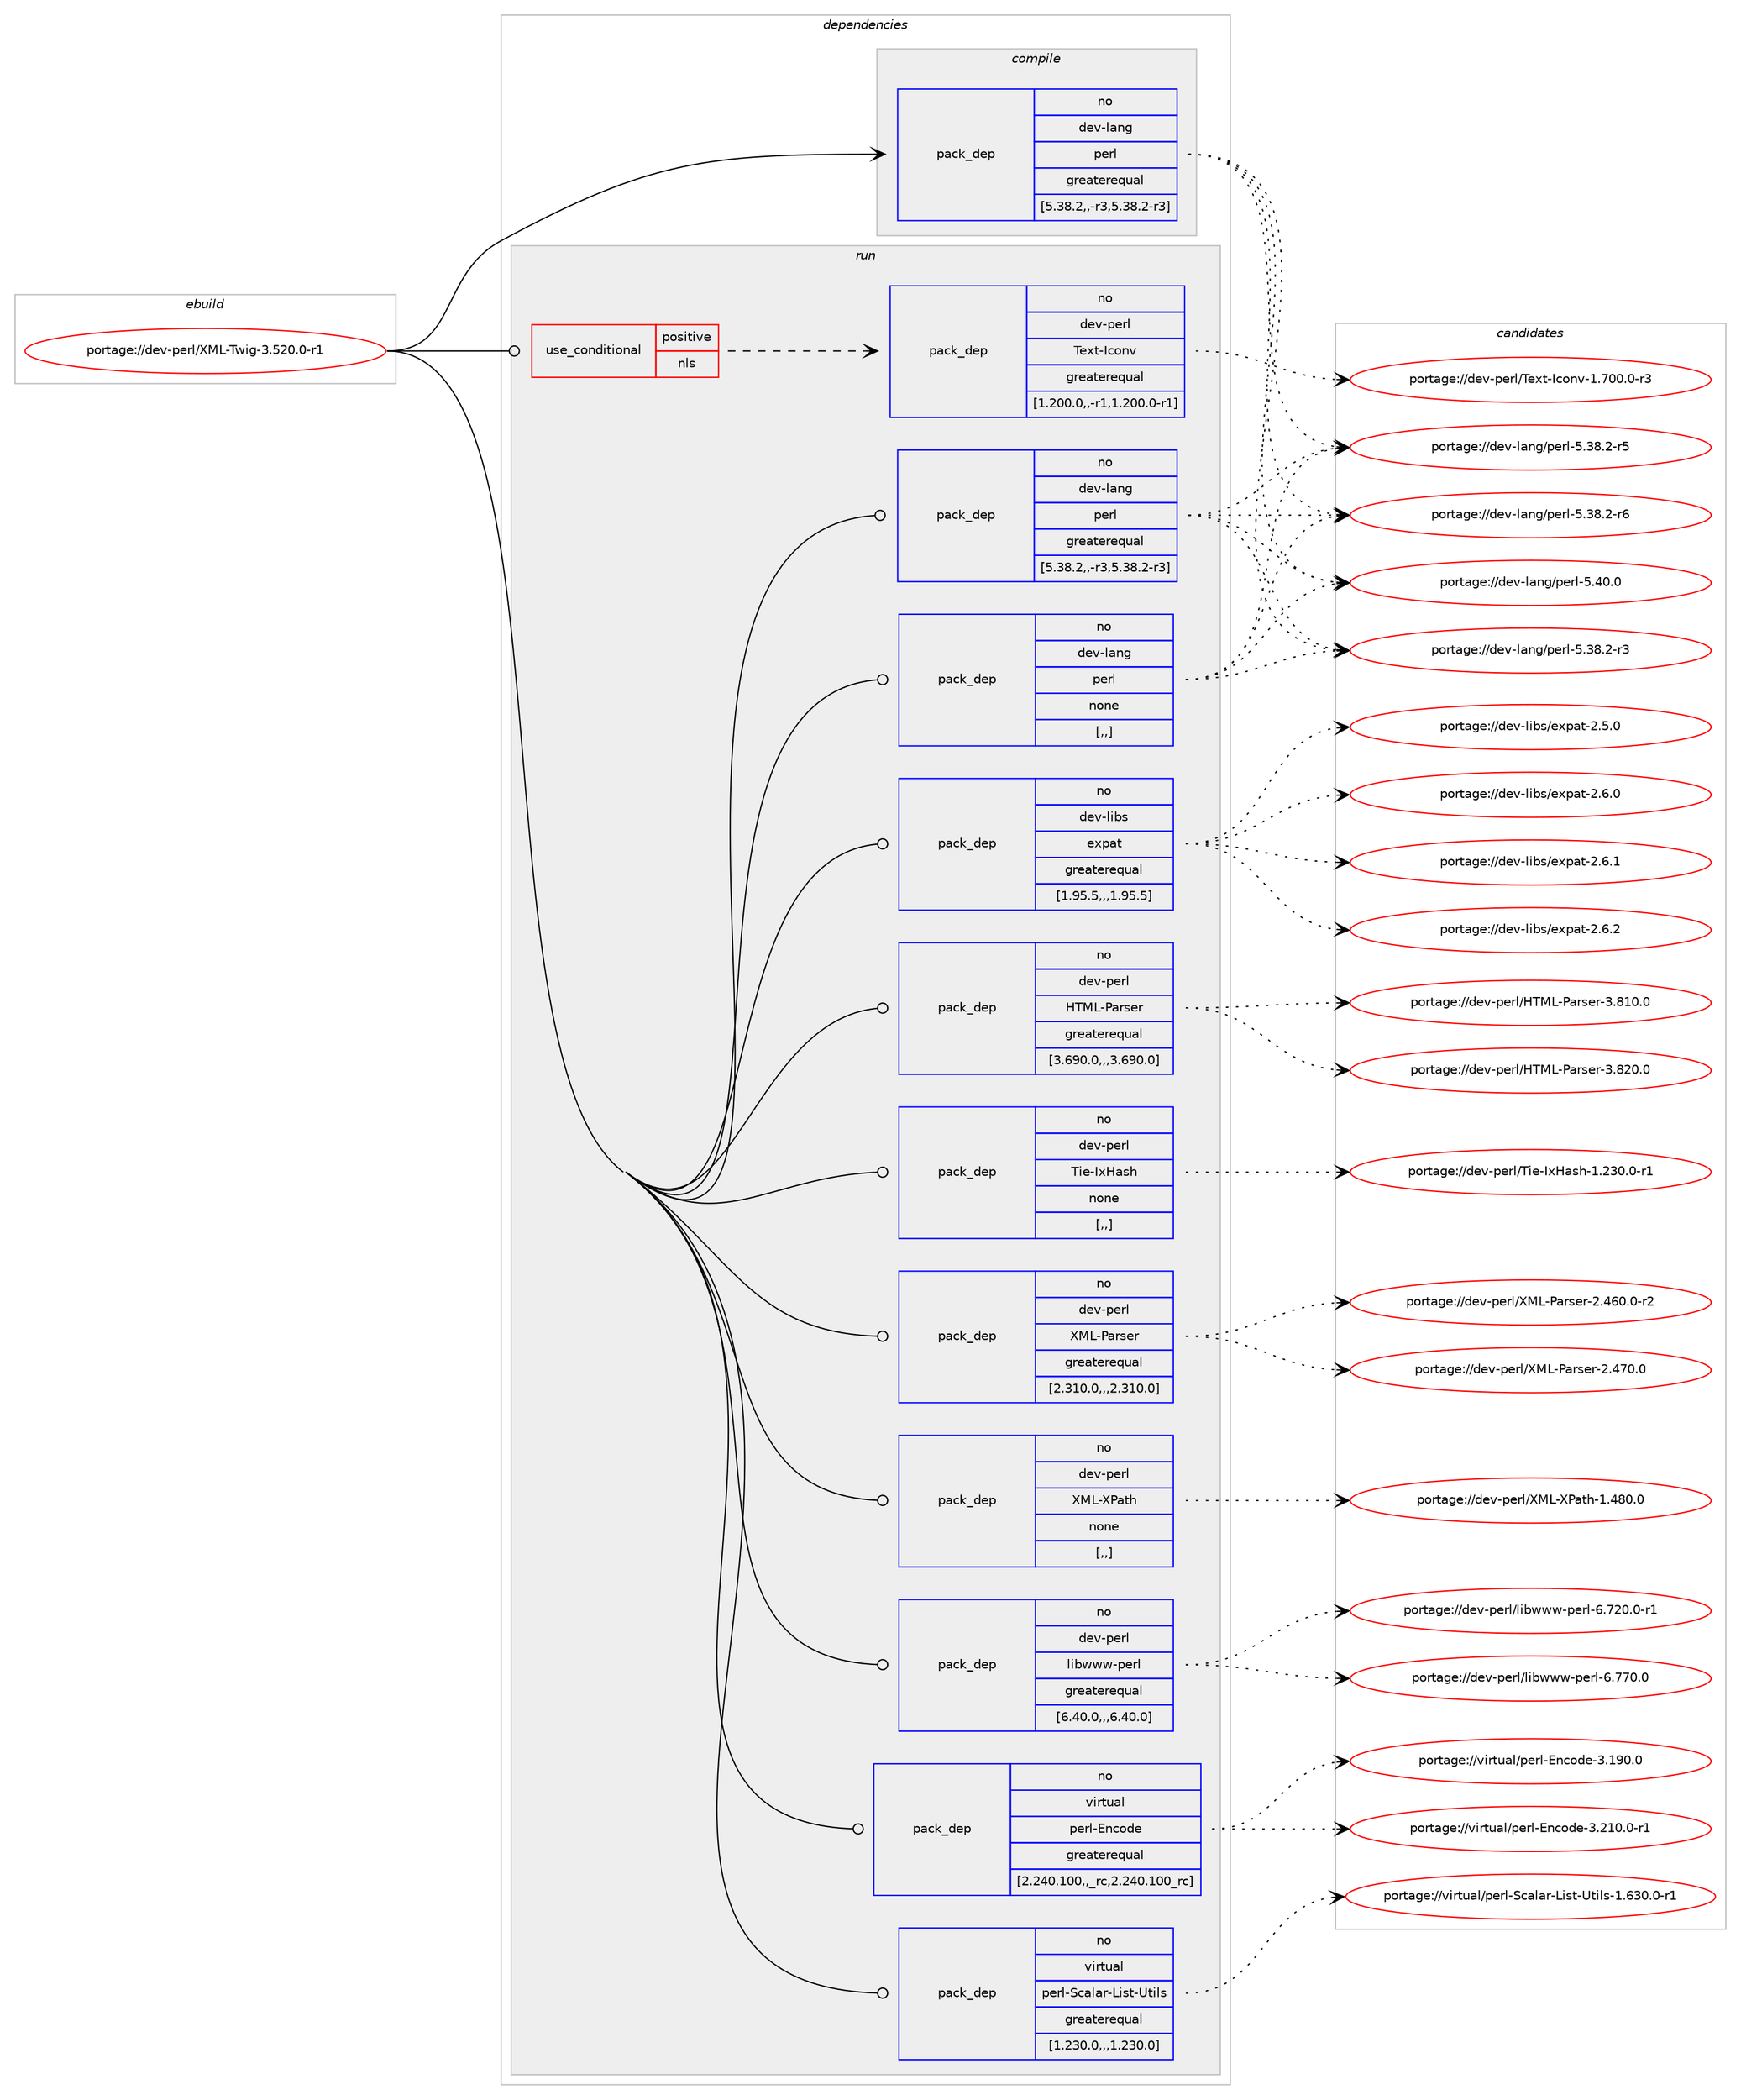 digraph prolog {

# *************
# Graph options
# *************

newrank=true;
concentrate=true;
compound=true;
graph [rankdir=LR,fontname=Helvetica,fontsize=10,ranksep=1.5];#, ranksep=2.5, nodesep=0.2];
edge  [arrowhead=vee];
node  [fontname=Helvetica,fontsize=10];

# **********
# The ebuild
# **********

subgraph cluster_leftcol {
color=gray;
rank=same;
label=<<i>ebuild</i>>;
id [label="portage://dev-perl/XML-Twig-3.520.0-r1", color=red, width=4, href="../dev-perl/XML-Twig-3.520.0-r1.svg"];
}

# ****************
# The dependencies
# ****************

subgraph cluster_midcol {
color=gray;
label=<<i>dependencies</i>>;
subgraph cluster_compile {
fillcolor="#eeeeee";
style=filled;
label=<<i>compile</i>>;
subgraph pack105357 {
dependency135735 [label=<<TABLE BORDER="0" CELLBORDER="1" CELLSPACING="0" CELLPADDING="4" WIDTH="220"><TR><TD ROWSPAN="6" CELLPADDING="30">pack_dep</TD></TR><TR><TD WIDTH="110">no</TD></TR><TR><TD>dev-lang</TD></TR><TR><TD>perl</TD></TR><TR><TD>greaterequal</TD></TR><TR><TD>[5.38.2,,-r3,5.38.2-r3]</TD></TR></TABLE>>, shape=none, color=blue];
}
id:e -> dependency135735:w [weight=20,style="solid",arrowhead="vee"];
}
subgraph cluster_compileandrun {
fillcolor="#eeeeee";
style=filled;
label=<<i>compile and run</i>>;
}
subgraph cluster_run {
fillcolor="#eeeeee";
style=filled;
label=<<i>run</i>>;
subgraph cond29183 {
dependency135736 [label=<<TABLE BORDER="0" CELLBORDER="1" CELLSPACING="0" CELLPADDING="4"><TR><TD ROWSPAN="3" CELLPADDING="10">use_conditional</TD></TR><TR><TD>positive</TD></TR><TR><TD>nls</TD></TR></TABLE>>, shape=none, color=red];
subgraph pack105358 {
dependency135737 [label=<<TABLE BORDER="0" CELLBORDER="1" CELLSPACING="0" CELLPADDING="4" WIDTH="220"><TR><TD ROWSPAN="6" CELLPADDING="30">pack_dep</TD></TR><TR><TD WIDTH="110">no</TD></TR><TR><TD>dev-perl</TD></TR><TR><TD>Text-Iconv</TD></TR><TR><TD>greaterequal</TD></TR><TR><TD>[1.200.0,,-r1,1.200.0-r1]</TD></TR></TABLE>>, shape=none, color=blue];
}
dependency135736:e -> dependency135737:w [weight=20,style="dashed",arrowhead="vee"];
}
id:e -> dependency135736:w [weight=20,style="solid",arrowhead="odot"];
subgraph pack105359 {
dependency135738 [label=<<TABLE BORDER="0" CELLBORDER="1" CELLSPACING="0" CELLPADDING="4" WIDTH="220"><TR><TD ROWSPAN="6" CELLPADDING="30">pack_dep</TD></TR><TR><TD WIDTH="110">no</TD></TR><TR><TD>dev-lang</TD></TR><TR><TD>perl</TD></TR><TR><TD>greaterequal</TD></TR><TR><TD>[5.38.2,,-r3,5.38.2-r3]</TD></TR></TABLE>>, shape=none, color=blue];
}
id:e -> dependency135738:w [weight=20,style="solid",arrowhead="odot"];
subgraph pack105360 {
dependency135739 [label=<<TABLE BORDER="0" CELLBORDER="1" CELLSPACING="0" CELLPADDING="4" WIDTH="220"><TR><TD ROWSPAN="6" CELLPADDING="30">pack_dep</TD></TR><TR><TD WIDTH="110">no</TD></TR><TR><TD>dev-lang</TD></TR><TR><TD>perl</TD></TR><TR><TD>none</TD></TR><TR><TD>[,,]</TD></TR></TABLE>>, shape=none, color=blue];
}
id:e -> dependency135739:w [weight=20,style="solid",arrowhead="odot"];
subgraph pack105361 {
dependency135740 [label=<<TABLE BORDER="0" CELLBORDER="1" CELLSPACING="0" CELLPADDING="4" WIDTH="220"><TR><TD ROWSPAN="6" CELLPADDING="30">pack_dep</TD></TR><TR><TD WIDTH="110">no</TD></TR><TR><TD>dev-libs</TD></TR><TR><TD>expat</TD></TR><TR><TD>greaterequal</TD></TR><TR><TD>[1.95.5,,,1.95.5]</TD></TR></TABLE>>, shape=none, color=blue];
}
id:e -> dependency135740:w [weight=20,style="solid",arrowhead="odot"];
subgraph pack105362 {
dependency135741 [label=<<TABLE BORDER="0" CELLBORDER="1" CELLSPACING="0" CELLPADDING="4" WIDTH="220"><TR><TD ROWSPAN="6" CELLPADDING="30">pack_dep</TD></TR><TR><TD WIDTH="110">no</TD></TR><TR><TD>dev-perl</TD></TR><TR><TD>HTML-Parser</TD></TR><TR><TD>greaterequal</TD></TR><TR><TD>[3.690.0,,,3.690.0]</TD></TR></TABLE>>, shape=none, color=blue];
}
id:e -> dependency135741:w [weight=20,style="solid",arrowhead="odot"];
subgraph pack105363 {
dependency135742 [label=<<TABLE BORDER="0" CELLBORDER="1" CELLSPACING="0" CELLPADDING="4" WIDTH="220"><TR><TD ROWSPAN="6" CELLPADDING="30">pack_dep</TD></TR><TR><TD WIDTH="110">no</TD></TR><TR><TD>dev-perl</TD></TR><TR><TD>Tie-IxHash</TD></TR><TR><TD>none</TD></TR><TR><TD>[,,]</TD></TR></TABLE>>, shape=none, color=blue];
}
id:e -> dependency135742:w [weight=20,style="solid",arrowhead="odot"];
subgraph pack105364 {
dependency135743 [label=<<TABLE BORDER="0" CELLBORDER="1" CELLSPACING="0" CELLPADDING="4" WIDTH="220"><TR><TD ROWSPAN="6" CELLPADDING="30">pack_dep</TD></TR><TR><TD WIDTH="110">no</TD></TR><TR><TD>dev-perl</TD></TR><TR><TD>XML-Parser</TD></TR><TR><TD>greaterequal</TD></TR><TR><TD>[2.310.0,,,2.310.0]</TD></TR></TABLE>>, shape=none, color=blue];
}
id:e -> dependency135743:w [weight=20,style="solid",arrowhead="odot"];
subgraph pack105365 {
dependency135744 [label=<<TABLE BORDER="0" CELLBORDER="1" CELLSPACING="0" CELLPADDING="4" WIDTH="220"><TR><TD ROWSPAN="6" CELLPADDING="30">pack_dep</TD></TR><TR><TD WIDTH="110">no</TD></TR><TR><TD>dev-perl</TD></TR><TR><TD>XML-XPath</TD></TR><TR><TD>none</TD></TR><TR><TD>[,,]</TD></TR></TABLE>>, shape=none, color=blue];
}
id:e -> dependency135744:w [weight=20,style="solid",arrowhead="odot"];
subgraph pack105366 {
dependency135745 [label=<<TABLE BORDER="0" CELLBORDER="1" CELLSPACING="0" CELLPADDING="4" WIDTH="220"><TR><TD ROWSPAN="6" CELLPADDING="30">pack_dep</TD></TR><TR><TD WIDTH="110">no</TD></TR><TR><TD>dev-perl</TD></TR><TR><TD>libwww-perl</TD></TR><TR><TD>greaterequal</TD></TR><TR><TD>[6.40.0,,,6.40.0]</TD></TR></TABLE>>, shape=none, color=blue];
}
id:e -> dependency135745:w [weight=20,style="solid",arrowhead="odot"];
subgraph pack105367 {
dependency135746 [label=<<TABLE BORDER="0" CELLBORDER="1" CELLSPACING="0" CELLPADDING="4" WIDTH="220"><TR><TD ROWSPAN="6" CELLPADDING="30">pack_dep</TD></TR><TR><TD WIDTH="110">no</TD></TR><TR><TD>virtual</TD></TR><TR><TD>perl-Encode</TD></TR><TR><TD>greaterequal</TD></TR><TR><TD>[2.240.100,,_rc,2.240.100_rc]</TD></TR></TABLE>>, shape=none, color=blue];
}
id:e -> dependency135746:w [weight=20,style="solid",arrowhead="odot"];
subgraph pack105368 {
dependency135747 [label=<<TABLE BORDER="0" CELLBORDER="1" CELLSPACING="0" CELLPADDING="4" WIDTH="220"><TR><TD ROWSPAN="6" CELLPADDING="30">pack_dep</TD></TR><TR><TD WIDTH="110">no</TD></TR><TR><TD>virtual</TD></TR><TR><TD>perl-Scalar-List-Utils</TD></TR><TR><TD>greaterequal</TD></TR><TR><TD>[1.230.0,,,1.230.0]</TD></TR></TABLE>>, shape=none, color=blue];
}
id:e -> dependency135747:w [weight=20,style="solid",arrowhead="odot"];
}
}

# **************
# The candidates
# **************

subgraph cluster_choices {
rank=same;
color=gray;
label=<<i>candidates</i>>;

subgraph choice105357 {
color=black;
nodesep=1;
choice100101118451089711010347112101114108455346515646504511451 [label="portage://dev-lang/perl-5.38.2-r3", color=red, width=4,href="../dev-lang/perl-5.38.2-r3.svg"];
choice100101118451089711010347112101114108455346515646504511453 [label="portage://dev-lang/perl-5.38.2-r5", color=red, width=4,href="../dev-lang/perl-5.38.2-r5.svg"];
choice100101118451089711010347112101114108455346515646504511454 [label="portage://dev-lang/perl-5.38.2-r6", color=red, width=4,href="../dev-lang/perl-5.38.2-r6.svg"];
choice10010111845108971101034711210111410845534652484648 [label="portage://dev-lang/perl-5.40.0", color=red, width=4,href="../dev-lang/perl-5.40.0.svg"];
dependency135735:e -> choice100101118451089711010347112101114108455346515646504511451:w [style=dotted,weight="100"];
dependency135735:e -> choice100101118451089711010347112101114108455346515646504511453:w [style=dotted,weight="100"];
dependency135735:e -> choice100101118451089711010347112101114108455346515646504511454:w [style=dotted,weight="100"];
dependency135735:e -> choice10010111845108971101034711210111410845534652484648:w [style=dotted,weight="100"];
}
subgraph choice105358 {
color=black;
nodesep=1;
choice10010111845112101114108478410112011645739911111011845494655484846484511451 [label="portage://dev-perl/Text-Iconv-1.700.0-r3", color=red, width=4,href="../dev-perl/Text-Iconv-1.700.0-r3.svg"];
dependency135737:e -> choice10010111845112101114108478410112011645739911111011845494655484846484511451:w [style=dotted,weight="100"];
}
subgraph choice105359 {
color=black;
nodesep=1;
choice100101118451089711010347112101114108455346515646504511451 [label="portage://dev-lang/perl-5.38.2-r3", color=red, width=4,href="../dev-lang/perl-5.38.2-r3.svg"];
choice100101118451089711010347112101114108455346515646504511453 [label="portage://dev-lang/perl-5.38.2-r5", color=red, width=4,href="../dev-lang/perl-5.38.2-r5.svg"];
choice100101118451089711010347112101114108455346515646504511454 [label="portage://dev-lang/perl-5.38.2-r6", color=red, width=4,href="../dev-lang/perl-5.38.2-r6.svg"];
choice10010111845108971101034711210111410845534652484648 [label="portage://dev-lang/perl-5.40.0", color=red, width=4,href="../dev-lang/perl-5.40.0.svg"];
dependency135738:e -> choice100101118451089711010347112101114108455346515646504511451:w [style=dotted,weight="100"];
dependency135738:e -> choice100101118451089711010347112101114108455346515646504511453:w [style=dotted,weight="100"];
dependency135738:e -> choice100101118451089711010347112101114108455346515646504511454:w [style=dotted,weight="100"];
dependency135738:e -> choice10010111845108971101034711210111410845534652484648:w [style=dotted,weight="100"];
}
subgraph choice105360 {
color=black;
nodesep=1;
choice100101118451089711010347112101114108455346515646504511451 [label="portage://dev-lang/perl-5.38.2-r3", color=red, width=4,href="../dev-lang/perl-5.38.2-r3.svg"];
choice100101118451089711010347112101114108455346515646504511453 [label="portage://dev-lang/perl-5.38.2-r5", color=red, width=4,href="../dev-lang/perl-5.38.2-r5.svg"];
choice100101118451089711010347112101114108455346515646504511454 [label="portage://dev-lang/perl-5.38.2-r6", color=red, width=4,href="../dev-lang/perl-5.38.2-r6.svg"];
choice10010111845108971101034711210111410845534652484648 [label="portage://dev-lang/perl-5.40.0", color=red, width=4,href="../dev-lang/perl-5.40.0.svg"];
dependency135739:e -> choice100101118451089711010347112101114108455346515646504511451:w [style=dotted,weight="100"];
dependency135739:e -> choice100101118451089711010347112101114108455346515646504511453:w [style=dotted,weight="100"];
dependency135739:e -> choice100101118451089711010347112101114108455346515646504511454:w [style=dotted,weight="100"];
dependency135739:e -> choice10010111845108971101034711210111410845534652484648:w [style=dotted,weight="100"];
}
subgraph choice105361 {
color=black;
nodesep=1;
choice10010111845108105981154710112011297116455046534648 [label="portage://dev-libs/expat-2.5.0", color=red, width=4,href="../dev-libs/expat-2.5.0.svg"];
choice10010111845108105981154710112011297116455046544648 [label="portage://dev-libs/expat-2.6.0", color=red, width=4,href="../dev-libs/expat-2.6.0.svg"];
choice10010111845108105981154710112011297116455046544649 [label="portage://dev-libs/expat-2.6.1", color=red, width=4,href="../dev-libs/expat-2.6.1.svg"];
choice10010111845108105981154710112011297116455046544650 [label="portage://dev-libs/expat-2.6.2", color=red, width=4,href="../dev-libs/expat-2.6.2.svg"];
dependency135740:e -> choice10010111845108105981154710112011297116455046534648:w [style=dotted,weight="100"];
dependency135740:e -> choice10010111845108105981154710112011297116455046544648:w [style=dotted,weight="100"];
dependency135740:e -> choice10010111845108105981154710112011297116455046544649:w [style=dotted,weight="100"];
dependency135740:e -> choice10010111845108105981154710112011297116455046544650:w [style=dotted,weight="100"];
}
subgraph choice105362 {
color=black;
nodesep=1;
choice1001011184511210111410847728477764580971141151011144551465649484648 [label="portage://dev-perl/HTML-Parser-3.810.0", color=red, width=4,href="../dev-perl/HTML-Parser-3.810.0.svg"];
choice1001011184511210111410847728477764580971141151011144551465650484648 [label="portage://dev-perl/HTML-Parser-3.820.0", color=red, width=4,href="../dev-perl/HTML-Parser-3.820.0.svg"];
dependency135741:e -> choice1001011184511210111410847728477764580971141151011144551465649484648:w [style=dotted,weight="100"];
dependency135741:e -> choice1001011184511210111410847728477764580971141151011144551465650484648:w [style=dotted,weight="100"];
}
subgraph choice105363 {
color=black;
nodesep=1;
choice1001011184511210111410847841051014573120729711510445494650514846484511449 [label="portage://dev-perl/Tie-IxHash-1.230.0-r1", color=red, width=4,href="../dev-perl/Tie-IxHash-1.230.0-r1.svg"];
dependency135742:e -> choice1001011184511210111410847841051014573120729711510445494650514846484511449:w [style=dotted,weight="100"];
}
subgraph choice105364 {
color=black;
nodesep=1;
choice100101118451121011141084788777645809711411510111445504652544846484511450 [label="portage://dev-perl/XML-Parser-2.460.0-r2", color=red, width=4,href="../dev-perl/XML-Parser-2.460.0-r2.svg"];
choice10010111845112101114108478877764580971141151011144550465255484648 [label="portage://dev-perl/XML-Parser-2.470.0", color=red, width=4,href="../dev-perl/XML-Parser-2.470.0.svg"];
dependency135743:e -> choice100101118451121011141084788777645809711411510111445504652544846484511450:w [style=dotted,weight="100"];
dependency135743:e -> choice10010111845112101114108478877764580971141151011144550465255484648:w [style=dotted,weight="100"];
}
subgraph choice105365 {
color=black;
nodesep=1;
choice1001011184511210111410847887776458880971161044549465256484648 [label="portage://dev-perl/XML-XPath-1.480.0", color=red, width=4,href="../dev-perl/XML-XPath-1.480.0.svg"];
dependency135744:e -> choice1001011184511210111410847887776458880971161044549465256484648:w [style=dotted,weight="100"];
}
subgraph choice105366 {
color=black;
nodesep=1;
choice1001011184511210111410847108105981191191194511210111410845544655504846484511449 [label="portage://dev-perl/libwww-perl-6.720.0-r1", color=red, width=4,href="../dev-perl/libwww-perl-6.720.0-r1.svg"];
choice100101118451121011141084710810598119119119451121011141084554465555484648 [label="portage://dev-perl/libwww-perl-6.770.0", color=red, width=4,href="../dev-perl/libwww-perl-6.770.0.svg"];
dependency135745:e -> choice1001011184511210111410847108105981191191194511210111410845544655504846484511449:w [style=dotted,weight="100"];
dependency135745:e -> choice100101118451121011141084710810598119119119451121011141084554465555484648:w [style=dotted,weight="100"];
}
subgraph choice105367 {
color=black;
nodesep=1;
choice11810511411611797108471121011141084569110991111001014551464957484648 [label="portage://virtual/perl-Encode-3.190.0", color=red, width=4,href="../virtual/perl-Encode-3.190.0.svg"];
choice118105114116117971084711210111410845691109911110010145514650494846484511449 [label="portage://virtual/perl-Encode-3.210.0-r1", color=red, width=4,href="../virtual/perl-Encode-3.210.0-r1.svg"];
dependency135746:e -> choice11810511411611797108471121011141084569110991111001014551464957484648:w [style=dotted,weight="100"];
dependency135746:e -> choice118105114116117971084711210111410845691109911110010145514650494846484511449:w [style=dotted,weight="100"];
}
subgraph choice105368 {
color=black;
nodesep=1;
choice118105114116117971084711210111410845839997108971144576105115116458511610510811545494654514846484511449 [label="portage://virtual/perl-Scalar-List-Utils-1.630.0-r1", color=red, width=4,href="../virtual/perl-Scalar-List-Utils-1.630.0-r1.svg"];
dependency135747:e -> choice118105114116117971084711210111410845839997108971144576105115116458511610510811545494654514846484511449:w [style=dotted,weight="100"];
}
}

}
